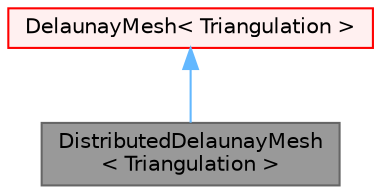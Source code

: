 digraph "DistributedDelaunayMesh&lt; Triangulation &gt;"
{
 // LATEX_PDF_SIZE
  bgcolor="transparent";
  edge [fontname=Helvetica,fontsize=10,labelfontname=Helvetica,labelfontsize=10];
  node [fontname=Helvetica,fontsize=10,shape=box,height=0.2,width=0.4];
  Node1 [id="Node000001",label="DistributedDelaunayMesh\l\< Triangulation \>",height=0.2,width=0.4,color="gray40", fillcolor="grey60", style="filled", fontcolor="black",tooltip=" "];
  Node2 -> Node1 [id="edge1_Node000001_Node000002",dir="back",color="steelblue1",style="solid",tooltip=" "];
  Node2 [id="Node000002",label="DelaunayMesh\< Triangulation \>",height=0.2,width=0.4,color="red", fillcolor="#FFF0F0", style="filled",URL="$classFoam_1_1DelaunayMesh.html",tooltip="The vertex and cell classes must have an index defined."];
}
